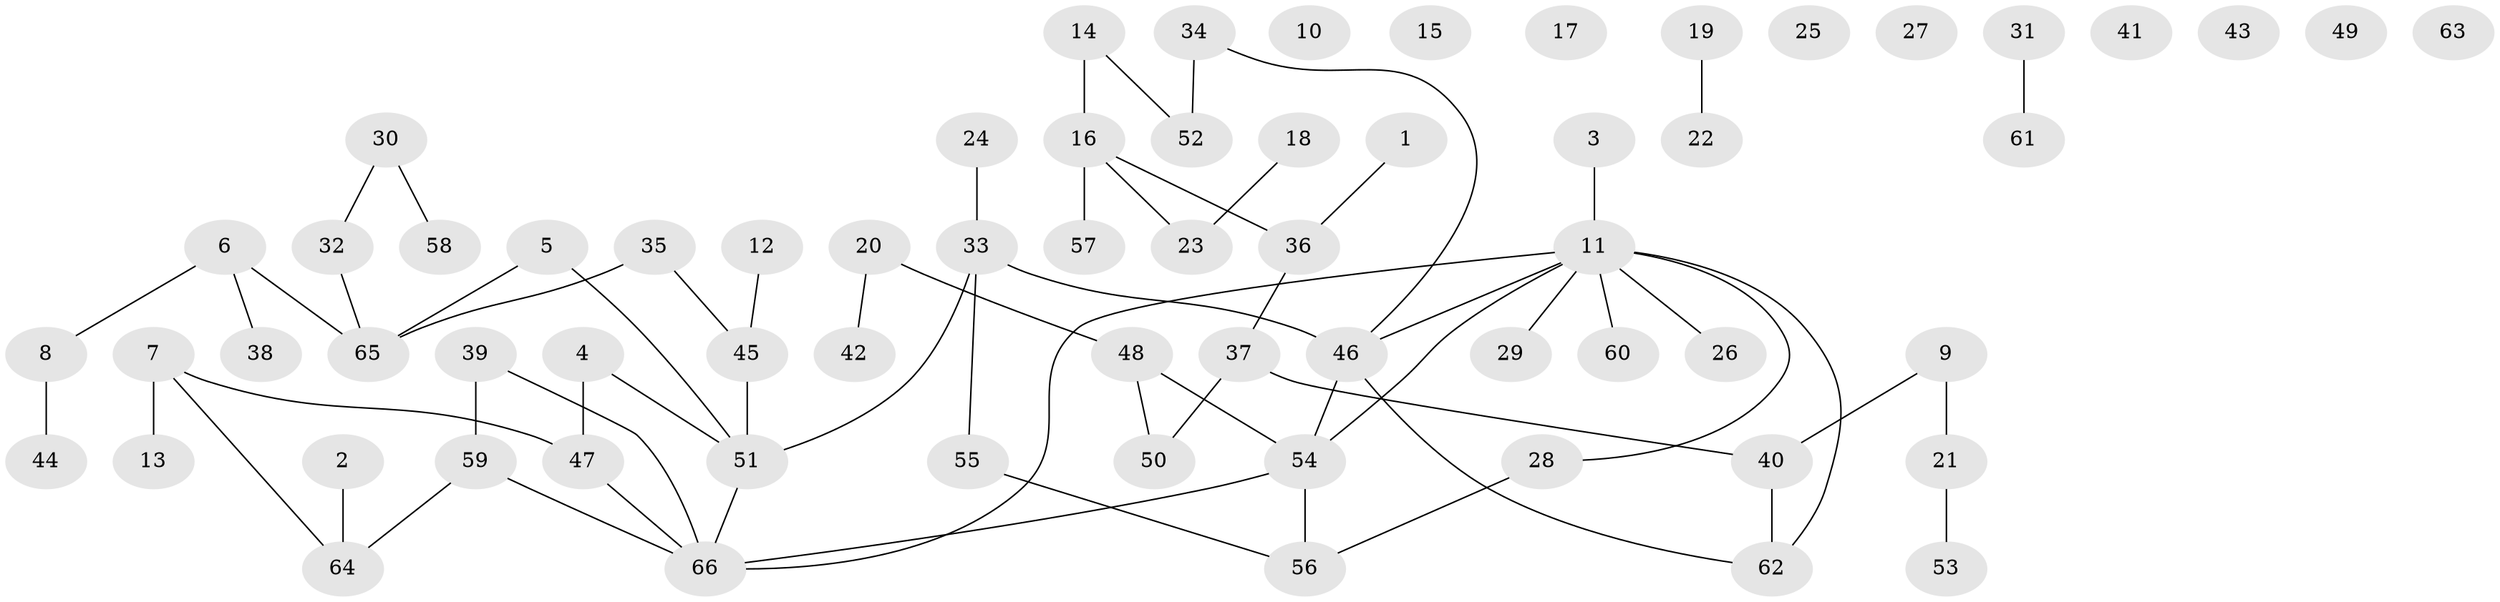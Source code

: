 // Generated by graph-tools (version 1.1) at 2025/49/03/09/25 03:49:12]
// undirected, 66 vertices, 66 edges
graph export_dot {
graph [start="1"]
  node [color=gray90,style=filled];
  1;
  2;
  3;
  4;
  5;
  6;
  7;
  8;
  9;
  10;
  11;
  12;
  13;
  14;
  15;
  16;
  17;
  18;
  19;
  20;
  21;
  22;
  23;
  24;
  25;
  26;
  27;
  28;
  29;
  30;
  31;
  32;
  33;
  34;
  35;
  36;
  37;
  38;
  39;
  40;
  41;
  42;
  43;
  44;
  45;
  46;
  47;
  48;
  49;
  50;
  51;
  52;
  53;
  54;
  55;
  56;
  57;
  58;
  59;
  60;
  61;
  62;
  63;
  64;
  65;
  66;
  1 -- 36;
  2 -- 64;
  3 -- 11;
  4 -- 47;
  4 -- 51;
  5 -- 51;
  5 -- 65;
  6 -- 8;
  6 -- 38;
  6 -- 65;
  7 -- 13;
  7 -- 47;
  7 -- 64;
  8 -- 44;
  9 -- 21;
  9 -- 40;
  11 -- 26;
  11 -- 28;
  11 -- 29;
  11 -- 46;
  11 -- 54;
  11 -- 60;
  11 -- 62;
  11 -- 66;
  12 -- 45;
  14 -- 16;
  14 -- 52;
  16 -- 23;
  16 -- 36;
  16 -- 57;
  18 -- 23;
  19 -- 22;
  20 -- 42;
  20 -- 48;
  21 -- 53;
  24 -- 33;
  28 -- 56;
  30 -- 32;
  30 -- 58;
  31 -- 61;
  32 -- 65;
  33 -- 46;
  33 -- 51;
  33 -- 55;
  34 -- 46;
  34 -- 52;
  35 -- 45;
  35 -- 65;
  36 -- 37;
  37 -- 40;
  37 -- 50;
  39 -- 59;
  39 -- 66;
  40 -- 62;
  45 -- 51;
  46 -- 54;
  46 -- 62;
  47 -- 66;
  48 -- 50;
  48 -- 54;
  51 -- 66;
  54 -- 56;
  54 -- 66;
  55 -- 56;
  59 -- 64;
  59 -- 66;
}
